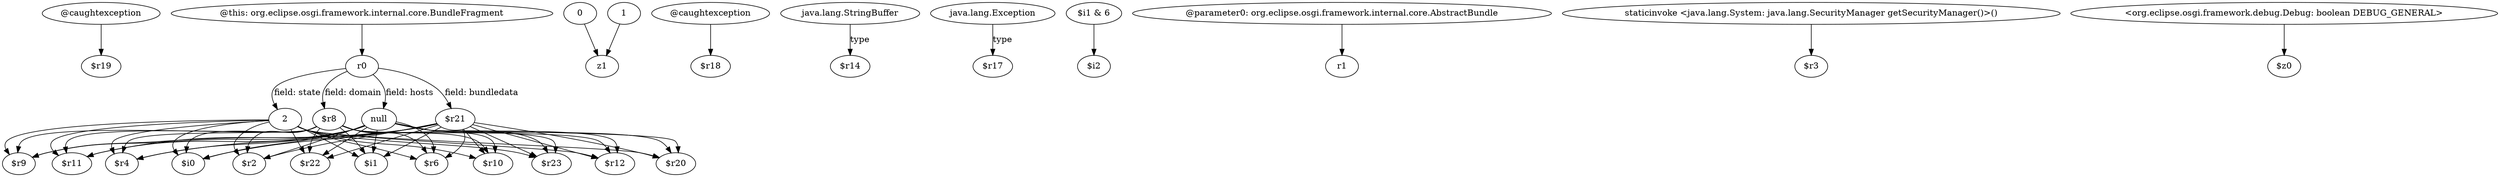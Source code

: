 digraph g {
0[label="@caughtexception"]
1[label="$r19"]
0->1[label=""]
2[label="2"]
3[label="$r23"]
2->3[label=""]
4[label="$r8"]
5[label="$r4"]
4->5[label=""]
6[label="0"]
7[label="z1"]
6->7[label=""]
8[label="$r11"]
4->8[label=""]
9[label="null"]
10[label="$r20"]
9->10[label=""]
11[label="$i1"]
9->11[label=""]
12[label="1"]
12->7[label=""]
4->3[label=""]
2->5[label=""]
13[label="$r21"]
14[label="$r6"]
13->14[label=""]
15[label="$r22"]
4->15[label=""]
16[label="r0"]
16->2[label="field: state"]
17[label="@caughtexception"]
18[label="$r18"]
17->18[label=""]
19[label="$r2"]
2->19[label=""]
2->15[label=""]
20[label="$r9"]
13->20[label=""]
2->8[label=""]
21[label="java.lang.StringBuffer"]
22[label="$r14"]
21->22[label="type"]
23[label="$r12"]
4->23[label=""]
4->19[label=""]
24[label="$r10"]
9->24[label=""]
13->11[label=""]
13->15[label=""]
4->14[label=""]
25[label="java.lang.Exception"]
26[label="$r17"]
25->26[label="type"]
13->23[label=""]
2->20[label=""]
27[label="$i0"]
9->27[label=""]
4->11[label=""]
9->5[label=""]
16->9[label="field: hosts"]
13->19[label=""]
13->3[label=""]
28[label="$i1 & 6"]
29[label="$i2"]
28->29[label=""]
9->8[label=""]
2->10[label=""]
2->11[label=""]
2->23[label=""]
30[label="@parameter0: org.eclipse.osgi.framework.internal.core.AbstractBundle"]
31[label="r1"]
30->31[label=""]
9->14[label=""]
4->27[label=""]
9->19[label=""]
9->20[label=""]
32[label="@this: org.eclipse.osgi.framework.internal.core.BundleFragment"]
32->16[label=""]
4->24[label=""]
16->13[label="field: bundledata"]
2->27[label=""]
13->24[label=""]
33[label="staticinvoke <java.lang.System: java.lang.SecurityManager getSecurityManager()>()"]
34[label="$r3"]
33->34[label=""]
13->10[label=""]
2->24[label=""]
9->23[label=""]
4->20[label=""]
13->8[label=""]
13->5[label=""]
2->14[label=""]
13->27[label=""]
16->4[label="field: domain"]
35[label="<org.eclipse.osgi.framework.debug.Debug: boolean DEBUG_GENERAL>"]
36[label="$z0"]
35->36[label=""]
9->15[label=""]
4->10[label=""]
9->3[label=""]
}